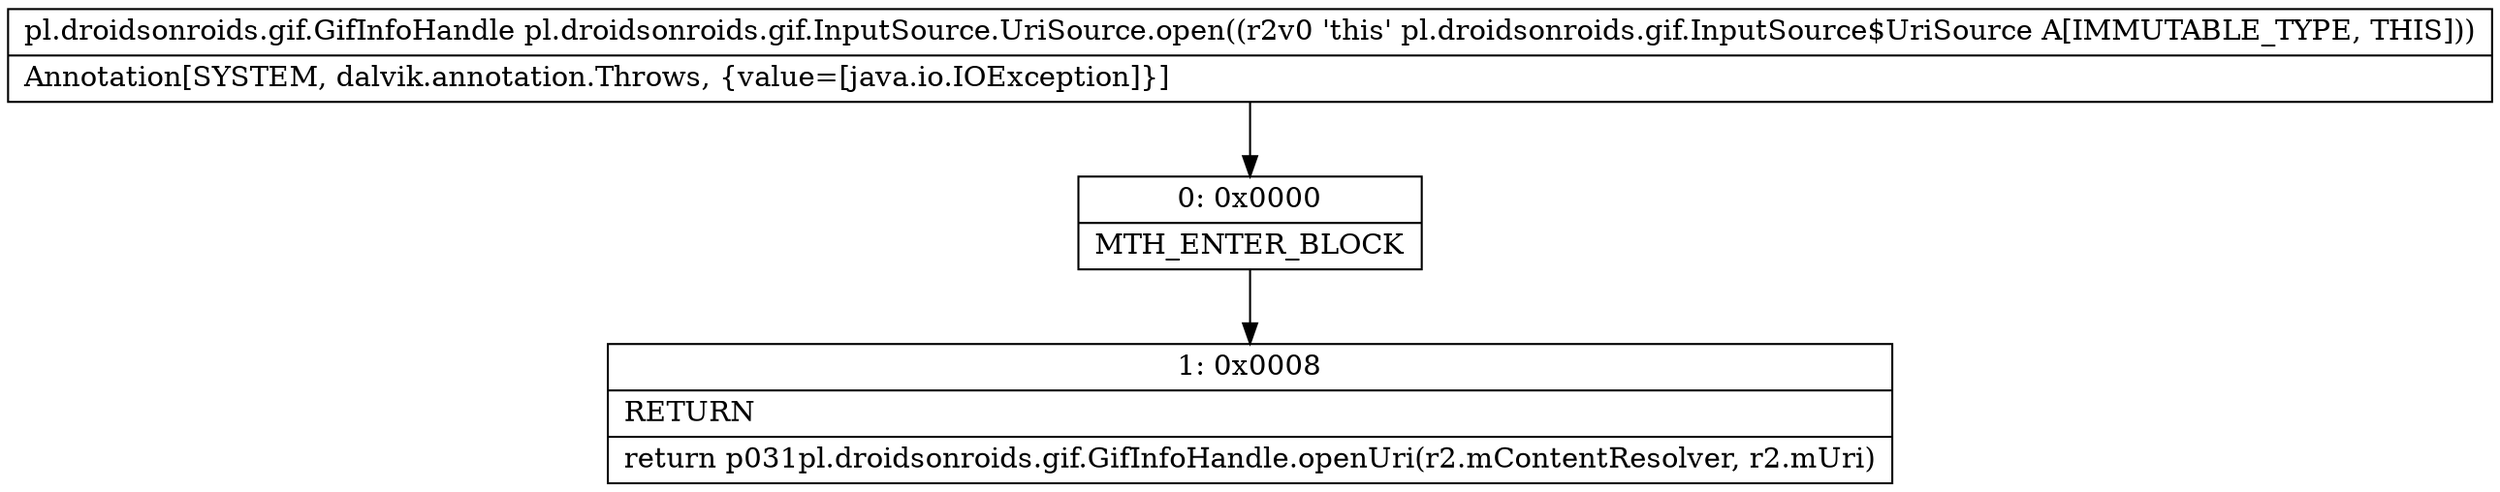 digraph "CFG forpl.droidsonroids.gif.InputSource.UriSource.open()Lpl\/droidsonroids\/gif\/GifInfoHandle;" {
Node_0 [shape=record,label="{0\:\ 0x0000|MTH_ENTER_BLOCK\l}"];
Node_1 [shape=record,label="{1\:\ 0x0008|RETURN\l|return p031pl.droidsonroids.gif.GifInfoHandle.openUri(r2.mContentResolver, r2.mUri)\l}"];
MethodNode[shape=record,label="{pl.droidsonroids.gif.GifInfoHandle pl.droidsonroids.gif.InputSource.UriSource.open((r2v0 'this' pl.droidsonroids.gif.InputSource$UriSource A[IMMUTABLE_TYPE, THIS]))  | Annotation[SYSTEM, dalvik.annotation.Throws, \{value=[java.io.IOException]\}]\l}"];
MethodNode -> Node_0;
Node_0 -> Node_1;
}

